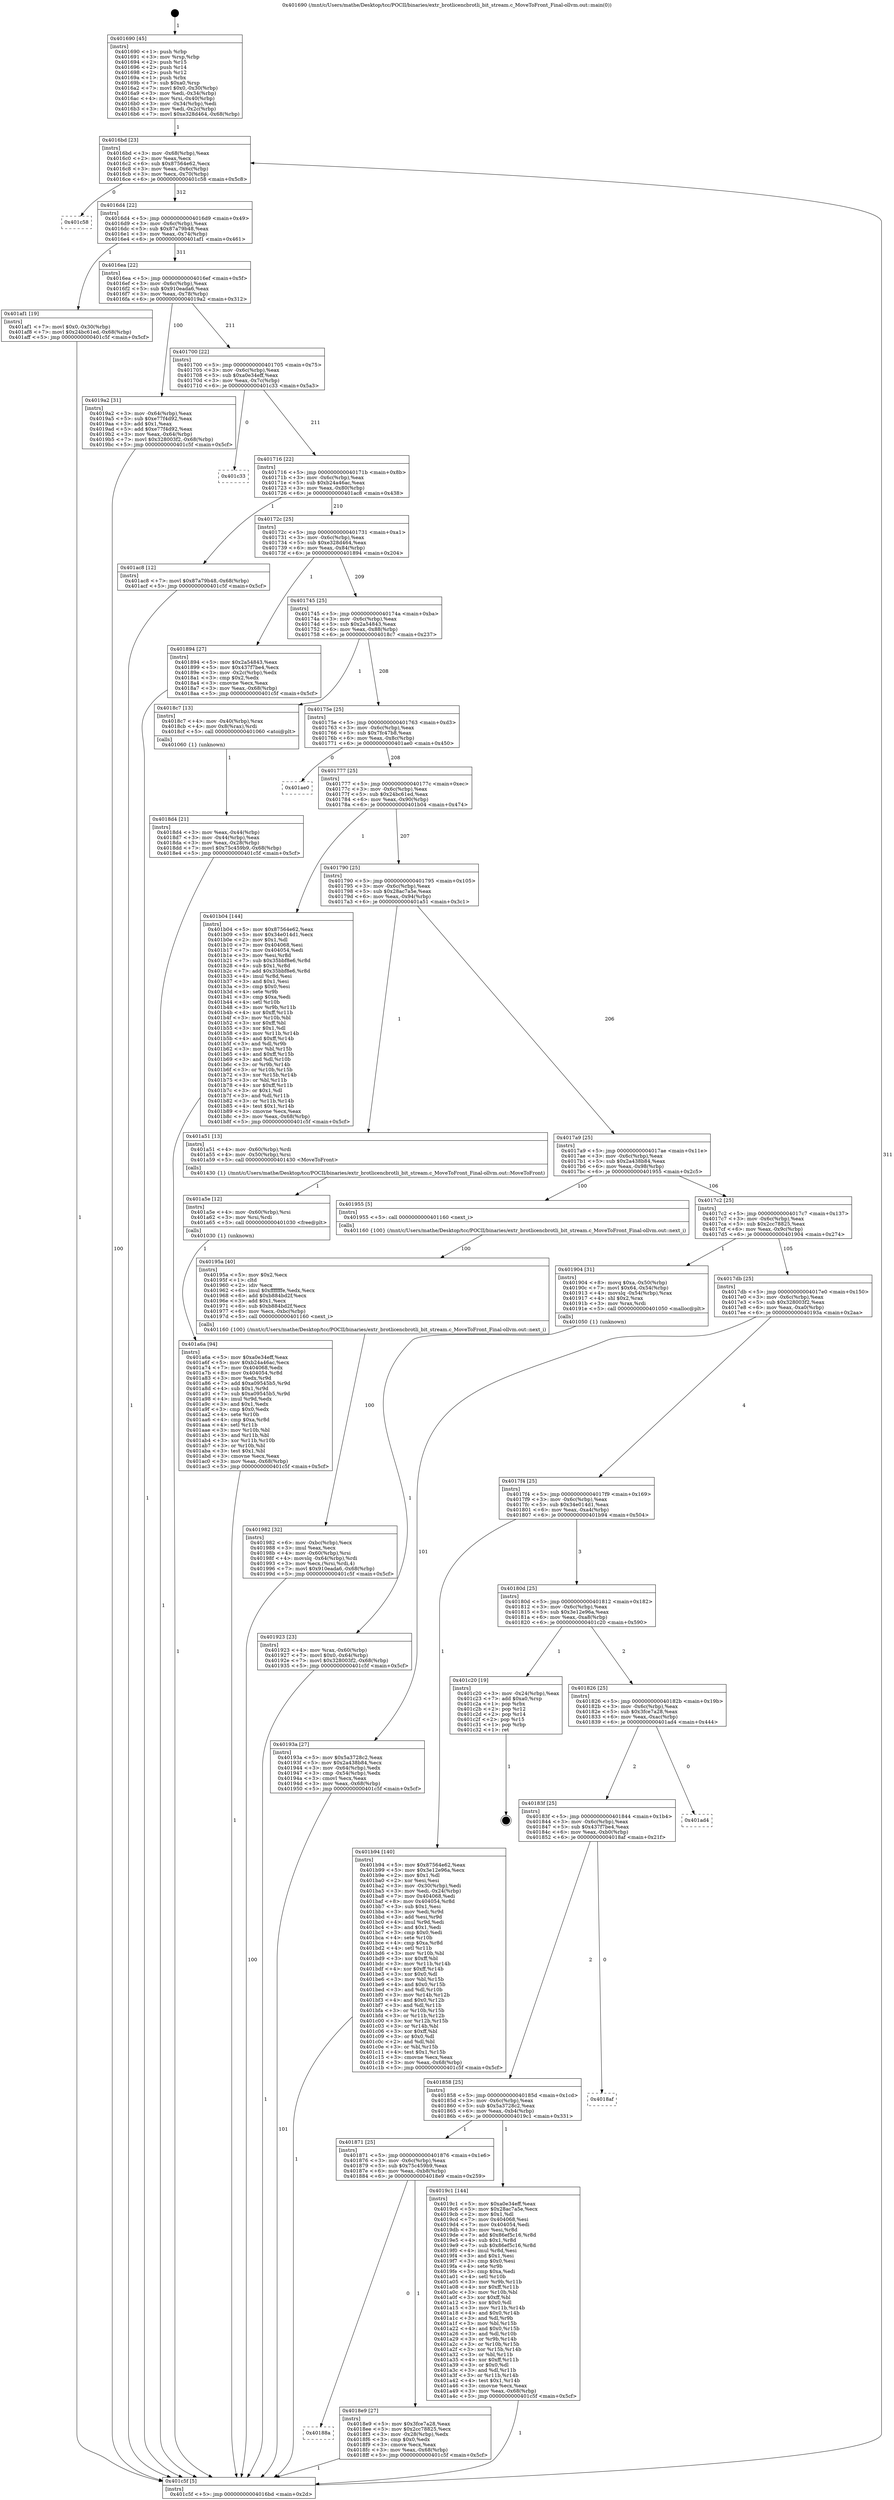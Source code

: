 digraph "0x401690" {
  label = "0x401690 (/mnt/c/Users/mathe/Desktop/tcc/POCII/binaries/extr_brotlicencbrotli_bit_stream.c_MoveToFront_Final-ollvm.out::main(0))"
  labelloc = "t"
  node[shape=record]

  Entry [label="",width=0.3,height=0.3,shape=circle,fillcolor=black,style=filled]
  "0x4016bd" [label="{
     0x4016bd [23]\l
     | [instrs]\l
     &nbsp;&nbsp;0x4016bd \<+3\>: mov -0x68(%rbp),%eax\l
     &nbsp;&nbsp;0x4016c0 \<+2\>: mov %eax,%ecx\l
     &nbsp;&nbsp;0x4016c2 \<+6\>: sub $0x87564e62,%ecx\l
     &nbsp;&nbsp;0x4016c8 \<+3\>: mov %eax,-0x6c(%rbp)\l
     &nbsp;&nbsp;0x4016cb \<+3\>: mov %ecx,-0x70(%rbp)\l
     &nbsp;&nbsp;0x4016ce \<+6\>: je 0000000000401c58 \<main+0x5c8\>\l
  }"]
  "0x401c58" [label="{
     0x401c58\l
  }", style=dashed]
  "0x4016d4" [label="{
     0x4016d4 [22]\l
     | [instrs]\l
     &nbsp;&nbsp;0x4016d4 \<+5\>: jmp 00000000004016d9 \<main+0x49\>\l
     &nbsp;&nbsp;0x4016d9 \<+3\>: mov -0x6c(%rbp),%eax\l
     &nbsp;&nbsp;0x4016dc \<+5\>: sub $0x87a79b48,%eax\l
     &nbsp;&nbsp;0x4016e1 \<+3\>: mov %eax,-0x74(%rbp)\l
     &nbsp;&nbsp;0x4016e4 \<+6\>: je 0000000000401af1 \<main+0x461\>\l
  }"]
  Exit [label="",width=0.3,height=0.3,shape=circle,fillcolor=black,style=filled,peripheries=2]
  "0x401af1" [label="{
     0x401af1 [19]\l
     | [instrs]\l
     &nbsp;&nbsp;0x401af1 \<+7\>: movl $0x0,-0x30(%rbp)\l
     &nbsp;&nbsp;0x401af8 \<+7\>: movl $0x24bc61ed,-0x68(%rbp)\l
     &nbsp;&nbsp;0x401aff \<+5\>: jmp 0000000000401c5f \<main+0x5cf\>\l
  }"]
  "0x4016ea" [label="{
     0x4016ea [22]\l
     | [instrs]\l
     &nbsp;&nbsp;0x4016ea \<+5\>: jmp 00000000004016ef \<main+0x5f\>\l
     &nbsp;&nbsp;0x4016ef \<+3\>: mov -0x6c(%rbp),%eax\l
     &nbsp;&nbsp;0x4016f2 \<+5\>: sub $0x910eada6,%eax\l
     &nbsp;&nbsp;0x4016f7 \<+3\>: mov %eax,-0x78(%rbp)\l
     &nbsp;&nbsp;0x4016fa \<+6\>: je 00000000004019a2 \<main+0x312\>\l
  }"]
  "0x401a6a" [label="{
     0x401a6a [94]\l
     | [instrs]\l
     &nbsp;&nbsp;0x401a6a \<+5\>: mov $0xa0e34eff,%eax\l
     &nbsp;&nbsp;0x401a6f \<+5\>: mov $0xb24a46ac,%ecx\l
     &nbsp;&nbsp;0x401a74 \<+7\>: mov 0x404068,%edx\l
     &nbsp;&nbsp;0x401a7b \<+8\>: mov 0x404054,%r8d\l
     &nbsp;&nbsp;0x401a83 \<+3\>: mov %edx,%r9d\l
     &nbsp;&nbsp;0x401a86 \<+7\>: add $0xa09545b5,%r9d\l
     &nbsp;&nbsp;0x401a8d \<+4\>: sub $0x1,%r9d\l
     &nbsp;&nbsp;0x401a91 \<+7\>: sub $0xa09545b5,%r9d\l
     &nbsp;&nbsp;0x401a98 \<+4\>: imul %r9d,%edx\l
     &nbsp;&nbsp;0x401a9c \<+3\>: and $0x1,%edx\l
     &nbsp;&nbsp;0x401a9f \<+3\>: cmp $0x0,%edx\l
     &nbsp;&nbsp;0x401aa2 \<+4\>: sete %r10b\l
     &nbsp;&nbsp;0x401aa6 \<+4\>: cmp $0xa,%r8d\l
     &nbsp;&nbsp;0x401aaa \<+4\>: setl %r11b\l
     &nbsp;&nbsp;0x401aae \<+3\>: mov %r10b,%bl\l
     &nbsp;&nbsp;0x401ab1 \<+3\>: and %r11b,%bl\l
     &nbsp;&nbsp;0x401ab4 \<+3\>: xor %r11b,%r10b\l
     &nbsp;&nbsp;0x401ab7 \<+3\>: or %r10b,%bl\l
     &nbsp;&nbsp;0x401aba \<+3\>: test $0x1,%bl\l
     &nbsp;&nbsp;0x401abd \<+3\>: cmovne %ecx,%eax\l
     &nbsp;&nbsp;0x401ac0 \<+3\>: mov %eax,-0x68(%rbp)\l
     &nbsp;&nbsp;0x401ac3 \<+5\>: jmp 0000000000401c5f \<main+0x5cf\>\l
  }"]
  "0x4019a2" [label="{
     0x4019a2 [31]\l
     | [instrs]\l
     &nbsp;&nbsp;0x4019a2 \<+3\>: mov -0x64(%rbp),%eax\l
     &nbsp;&nbsp;0x4019a5 \<+5\>: sub $0xe77f4d92,%eax\l
     &nbsp;&nbsp;0x4019aa \<+3\>: add $0x1,%eax\l
     &nbsp;&nbsp;0x4019ad \<+5\>: add $0xe77f4d92,%eax\l
     &nbsp;&nbsp;0x4019b2 \<+3\>: mov %eax,-0x64(%rbp)\l
     &nbsp;&nbsp;0x4019b5 \<+7\>: movl $0x328003f2,-0x68(%rbp)\l
     &nbsp;&nbsp;0x4019bc \<+5\>: jmp 0000000000401c5f \<main+0x5cf\>\l
  }"]
  "0x401700" [label="{
     0x401700 [22]\l
     | [instrs]\l
     &nbsp;&nbsp;0x401700 \<+5\>: jmp 0000000000401705 \<main+0x75\>\l
     &nbsp;&nbsp;0x401705 \<+3\>: mov -0x6c(%rbp),%eax\l
     &nbsp;&nbsp;0x401708 \<+5\>: sub $0xa0e34eff,%eax\l
     &nbsp;&nbsp;0x40170d \<+3\>: mov %eax,-0x7c(%rbp)\l
     &nbsp;&nbsp;0x401710 \<+6\>: je 0000000000401c33 \<main+0x5a3\>\l
  }"]
  "0x401a5e" [label="{
     0x401a5e [12]\l
     | [instrs]\l
     &nbsp;&nbsp;0x401a5e \<+4\>: mov -0x60(%rbp),%rsi\l
     &nbsp;&nbsp;0x401a62 \<+3\>: mov %rsi,%rdi\l
     &nbsp;&nbsp;0x401a65 \<+5\>: call 0000000000401030 \<free@plt\>\l
     | [calls]\l
     &nbsp;&nbsp;0x401030 \{1\} (unknown)\l
  }"]
  "0x401c33" [label="{
     0x401c33\l
  }", style=dashed]
  "0x401716" [label="{
     0x401716 [22]\l
     | [instrs]\l
     &nbsp;&nbsp;0x401716 \<+5\>: jmp 000000000040171b \<main+0x8b\>\l
     &nbsp;&nbsp;0x40171b \<+3\>: mov -0x6c(%rbp),%eax\l
     &nbsp;&nbsp;0x40171e \<+5\>: sub $0xb24a46ac,%eax\l
     &nbsp;&nbsp;0x401723 \<+3\>: mov %eax,-0x80(%rbp)\l
     &nbsp;&nbsp;0x401726 \<+6\>: je 0000000000401ac8 \<main+0x438\>\l
  }"]
  "0x401982" [label="{
     0x401982 [32]\l
     | [instrs]\l
     &nbsp;&nbsp;0x401982 \<+6\>: mov -0xbc(%rbp),%ecx\l
     &nbsp;&nbsp;0x401988 \<+3\>: imul %eax,%ecx\l
     &nbsp;&nbsp;0x40198b \<+4\>: mov -0x60(%rbp),%rsi\l
     &nbsp;&nbsp;0x40198f \<+4\>: movslq -0x64(%rbp),%rdi\l
     &nbsp;&nbsp;0x401993 \<+3\>: mov %ecx,(%rsi,%rdi,4)\l
     &nbsp;&nbsp;0x401996 \<+7\>: movl $0x910eada6,-0x68(%rbp)\l
     &nbsp;&nbsp;0x40199d \<+5\>: jmp 0000000000401c5f \<main+0x5cf\>\l
  }"]
  "0x401ac8" [label="{
     0x401ac8 [12]\l
     | [instrs]\l
     &nbsp;&nbsp;0x401ac8 \<+7\>: movl $0x87a79b48,-0x68(%rbp)\l
     &nbsp;&nbsp;0x401acf \<+5\>: jmp 0000000000401c5f \<main+0x5cf\>\l
  }"]
  "0x40172c" [label="{
     0x40172c [25]\l
     | [instrs]\l
     &nbsp;&nbsp;0x40172c \<+5\>: jmp 0000000000401731 \<main+0xa1\>\l
     &nbsp;&nbsp;0x401731 \<+3\>: mov -0x6c(%rbp),%eax\l
     &nbsp;&nbsp;0x401734 \<+5\>: sub $0xe328d464,%eax\l
     &nbsp;&nbsp;0x401739 \<+6\>: mov %eax,-0x84(%rbp)\l
     &nbsp;&nbsp;0x40173f \<+6\>: je 0000000000401894 \<main+0x204\>\l
  }"]
  "0x40195a" [label="{
     0x40195a [40]\l
     | [instrs]\l
     &nbsp;&nbsp;0x40195a \<+5\>: mov $0x2,%ecx\l
     &nbsp;&nbsp;0x40195f \<+1\>: cltd\l
     &nbsp;&nbsp;0x401960 \<+2\>: idiv %ecx\l
     &nbsp;&nbsp;0x401962 \<+6\>: imul $0xfffffffe,%edx,%ecx\l
     &nbsp;&nbsp;0x401968 \<+6\>: add $0xb884bd2f,%ecx\l
     &nbsp;&nbsp;0x40196e \<+3\>: add $0x1,%ecx\l
     &nbsp;&nbsp;0x401971 \<+6\>: sub $0xb884bd2f,%ecx\l
     &nbsp;&nbsp;0x401977 \<+6\>: mov %ecx,-0xbc(%rbp)\l
     &nbsp;&nbsp;0x40197d \<+5\>: call 0000000000401160 \<next_i\>\l
     | [calls]\l
     &nbsp;&nbsp;0x401160 \{100\} (/mnt/c/Users/mathe/Desktop/tcc/POCII/binaries/extr_brotlicencbrotli_bit_stream.c_MoveToFront_Final-ollvm.out::next_i)\l
  }"]
  "0x401894" [label="{
     0x401894 [27]\l
     | [instrs]\l
     &nbsp;&nbsp;0x401894 \<+5\>: mov $0x2a54843,%eax\l
     &nbsp;&nbsp;0x401899 \<+5\>: mov $0x437f7be4,%ecx\l
     &nbsp;&nbsp;0x40189e \<+3\>: mov -0x2c(%rbp),%edx\l
     &nbsp;&nbsp;0x4018a1 \<+3\>: cmp $0x2,%edx\l
     &nbsp;&nbsp;0x4018a4 \<+3\>: cmovne %ecx,%eax\l
     &nbsp;&nbsp;0x4018a7 \<+3\>: mov %eax,-0x68(%rbp)\l
     &nbsp;&nbsp;0x4018aa \<+5\>: jmp 0000000000401c5f \<main+0x5cf\>\l
  }"]
  "0x401745" [label="{
     0x401745 [25]\l
     | [instrs]\l
     &nbsp;&nbsp;0x401745 \<+5\>: jmp 000000000040174a \<main+0xba\>\l
     &nbsp;&nbsp;0x40174a \<+3\>: mov -0x6c(%rbp),%eax\l
     &nbsp;&nbsp;0x40174d \<+5\>: sub $0x2a54843,%eax\l
     &nbsp;&nbsp;0x401752 \<+6\>: mov %eax,-0x88(%rbp)\l
     &nbsp;&nbsp;0x401758 \<+6\>: je 00000000004018c7 \<main+0x237\>\l
  }"]
  "0x401c5f" [label="{
     0x401c5f [5]\l
     | [instrs]\l
     &nbsp;&nbsp;0x401c5f \<+5\>: jmp 00000000004016bd \<main+0x2d\>\l
  }"]
  "0x401690" [label="{
     0x401690 [45]\l
     | [instrs]\l
     &nbsp;&nbsp;0x401690 \<+1\>: push %rbp\l
     &nbsp;&nbsp;0x401691 \<+3\>: mov %rsp,%rbp\l
     &nbsp;&nbsp;0x401694 \<+2\>: push %r15\l
     &nbsp;&nbsp;0x401696 \<+2\>: push %r14\l
     &nbsp;&nbsp;0x401698 \<+2\>: push %r12\l
     &nbsp;&nbsp;0x40169a \<+1\>: push %rbx\l
     &nbsp;&nbsp;0x40169b \<+7\>: sub $0xa0,%rsp\l
     &nbsp;&nbsp;0x4016a2 \<+7\>: movl $0x0,-0x30(%rbp)\l
     &nbsp;&nbsp;0x4016a9 \<+3\>: mov %edi,-0x34(%rbp)\l
     &nbsp;&nbsp;0x4016ac \<+4\>: mov %rsi,-0x40(%rbp)\l
     &nbsp;&nbsp;0x4016b0 \<+3\>: mov -0x34(%rbp),%edi\l
     &nbsp;&nbsp;0x4016b3 \<+3\>: mov %edi,-0x2c(%rbp)\l
     &nbsp;&nbsp;0x4016b6 \<+7\>: movl $0xe328d464,-0x68(%rbp)\l
  }"]
  "0x401923" [label="{
     0x401923 [23]\l
     | [instrs]\l
     &nbsp;&nbsp;0x401923 \<+4\>: mov %rax,-0x60(%rbp)\l
     &nbsp;&nbsp;0x401927 \<+7\>: movl $0x0,-0x64(%rbp)\l
     &nbsp;&nbsp;0x40192e \<+7\>: movl $0x328003f2,-0x68(%rbp)\l
     &nbsp;&nbsp;0x401935 \<+5\>: jmp 0000000000401c5f \<main+0x5cf\>\l
  }"]
  "0x4018c7" [label="{
     0x4018c7 [13]\l
     | [instrs]\l
     &nbsp;&nbsp;0x4018c7 \<+4\>: mov -0x40(%rbp),%rax\l
     &nbsp;&nbsp;0x4018cb \<+4\>: mov 0x8(%rax),%rdi\l
     &nbsp;&nbsp;0x4018cf \<+5\>: call 0000000000401060 \<atoi@plt\>\l
     | [calls]\l
     &nbsp;&nbsp;0x401060 \{1\} (unknown)\l
  }"]
  "0x40175e" [label="{
     0x40175e [25]\l
     | [instrs]\l
     &nbsp;&nbsp;0x40175e \<+5\>: jmp 0000000000401763 \<main+0xd3\>\l
     &nbsp;&nbsp;0x401763 \<+3\>: mov -0x6c(%rbp),%eax\l
     &nbsp;&nbsp;0x401766 \<+5\>: sub $0x7fc47b8,%eax\l
     &nbsp;&nbsp;0x40176b \<+6\>: mov %eax,-0x8c(%rbp)\l
     &nbsp;&nbsp;0x401771 \<+6\>: je 0000000000401ae0 \<main+0x450\>\l
  }"]
  "0x4018d4" [label="{
     0x4018d4 [21]\l
     | [instrs]\l
     &nbsp;&nbsp;0x4018d4 \<+3\>: mov %eax,-0x44(%rbp)\l
     &nbsp;&nbsp;0x4018d7 \<+3\>: mov -0x44(%rbp),%eax\l
     &nbsp;&nbsp;0x4018da \<+3\>: mov %eax,-0x28(%rbp)\l
     &nbsp;&nbsp;0x4018dd \<+7\>: movl $0x75c459b9,-0x68(%rbp)\l
     &nbsp;&nbsp;0x4018e4 \<+5\>: jmp 0000000000401c5f \<main+0x5cf\>\l
  }"]
  "0x40188a" [label="{
     0x40188a\l
  }", style=dashed]
  "0x401ae0" [label="{
     0x401ae0\l
  }", style=dashed]
  "0x401777" [label="{
     0x401777 [25]\l
     | [instrs]\l
     &nbsp;&nbsp;0x401777 \<+5\>: jmp 000000000040177c \<main+0xec\>\l
     &nbsp;&nbsp;0x40177c \<+3\>: mov -0x6c(%rbp),%eax\l
     &nbsp;&nbsp;0x40177f \<+5\>: sub $0x24bc61ed,%eax\l
     &nbsp;&nbsp;0x401784 \<+6\>: mov %eax,-0x90(%rbp)\l
     &nbsp;&nbsp;0x40178a \<+6\>: je 0000000000401b04 \<main+0x474\>\l
  }"]
  "0x4018e9" [label="{
     0x4018e9 [27]\l
     | [instrs]\l
     &nbsp;&nbsp;0x4018e9 \<+5\>: mov $0x3fce7a28,%eax\l
     &nbsp;&nbsp;0x4018ee \<+5\>: mov $0x2cc78825,%ecx\l
     &nbsp;&nbsp;0x4018f3 \<+3\>: mov -0x28(%rbp),%edx\l
     &nbsp;&nbsp;0x4018f6 \<+3\>: cmp $0x0,%edx\l
     &nbsp;&nbsp;0x4018f9 \<+3\>: cmove %ecx,%eax\l
     &nbsp;&nbsp;0x4018fc \<+3\>: mov %eax,-0x68(%rbp)\l
     &nbsp;&nbsp;0x4018ff \<+5\>: jmp 0000000000401c5f \<main+0x5cf\>\l
  }"]
  "0x401b04" [label="{
     0x401b04 [144]\l
     | [instrs]\l
     &nbsp;&nbsp;0x401b04 \<+5\>: mov $0x87564e62,%eax\l
     &nbsp;&nbsp;0x401b09 \<+5\>: mov $0x34e014d1,%ecx\l
     &nbsp;&nbsp;0x401b0e \<+2\>: mov $0x1,%dl\l
     &nbsp;&nbsp;0x401b10 \<+7\>: mov 0x404068,%esi\l
     &nbsp;&nbsp;0x401b17 \<+7\>: mov 0x404054,%edi\l
     &nbsp;&nbsp;0x401b1e \<+3\>: mov %esi,%r8d\l
     &nbsp;&nbsp;0x401b21 \<+7\>: sub $0x35bbf8e6,%r8d\l
     &nbsp;&nbsp;0x401b28 \<+4\>: sub $0x1,%r8d\l
     &nbsp;&nbsp;0x401b2c \<+7\>: add $0x35bbf8e6,%r8d\l
     &nbsp;&nbsp;0x401b33 \<+4\>: imul %r8d,%esi\l
     &nbsp;&nbsp;0x401b37 \<+3\>: and $0x1,%esi\l
     &nbsp;&nbsp;0x401b3a \<+3\>: cmp $0x0,%esi\l
     &nbsp;&nbsp;0x401b3d \<+4\>: sete %r9b\l
     &nbsp;&nbsp;0x401b41 \<+3\>: cmp $0xa,%edi\l
     &nbsp;&nbsp;0x401b44 \<+4\>: setl %r10b\l
     &nbsp;&nbsp;0x401b48 \<+3\>: mov %r9b,%r11b\l
     &nbsp;&nbsp;0x401b4b \<+4\>: xor $0xff,%r11b\l
     &nbsp;&nbsp;0x401b4f \<+3\>: mov %r10b,%bl\l
     &nbsp;&nbsp;0x401b52 \<+3\>: xor $0xff,%bl\l
     &nbsp;&nbsp;0x401b55 \<+3\>: xor $0x1,%dl\l
     &nbsp;&nbsp;0x401b58 \<+3\>: mov %r11b,%r14b\l
     &nbsp;&nbsp;0x401b5b \<+4\>: and $0xff,%r14b\l
     &nbsp;&nbsp;0x401b5f \<+3\>: and %dl,%r9b\l
     &nbsp;&nbsp;0x401b62 \<+3\>: mov %bl,%r15b\l
     &nbsp;&nbsp;0x401b65 \<+4\>: and $0xff,%r15b\l
     &nbsp;&nbsp;0x401b69 \<+3\>: and %dl,%r10b\l
     &nbsp;&nbsp;0x401b6c \<+3\>: or %r9b,%r14b\l
     &nbsp;&nbsp;0x401b6f \<+3\>: or %r10b,%r15b\l
     &nbsp;&nbsp;0x401b72 \<+3\>: xor %r15b,%r14b\l
     &nbsp;&nbsp;0x401b75 \<+3\>: or %bl,%r11b\l
     &nbsp;&nbsp;0x401b78 \<+4\>: xor $0xff,%r11b\l
     &nbsp;&nbsp;0x401b7c \<+3\>: or $0x1,%dl\l
     &nbsp;&nbsp;0x401b7f \<+3\>: and %dl,%r11b\l
     &nbsp;&nbsp;0x401b82 \<+3\>: or %r11b,%r14b\l
     &nbsp;&nbsp;0x401b85 \<+4\>: test $0x1,%r14b\l
     &nbsp;&nbsp;0x401b89 \<+3\>: cmovne %ecx,%eax\l
     &nbsp;&nbsp;0x401b8c \<+3\>: mov %eax,-0x68(%rbp)\l
     &nbsp;&nbsp;0x401b8f \<+5\>: jmp 0000000000401c5f \<main+0x5cf\>\l
  }"]
  "0x401790" [label="{
     0x401790 [25]\l
     | [instrs]\l
     &nbsp;&nbsp;0x401790 \<+5\>: jmp 0000000000401795 \<main+0x105\>\l
     &nbsp;&nbsp;0x401795 \<+3\>: mov -0x6c(%rbp),%eax\l
     &nbsp;&nbsp;0x401798 \<+5\>: sub $0x28ac7a5e,%eax\l
     &nbsp;&nbsp;0x40179d \<+6\>: mov %eax,-0x94(%rbp)\l
     &nbsp;&nbsp;0x4017a3 \<+6\>: je 0000000000401a51 \<main+0x3c1\>\l
  }"]
  "0x401871" [label="{
     0x401871 [25]\l
     | [instrs]\l
     &nbsp;&nbsp;0x401871 \<+5\>: jmp 0000000000401876 \<main+0x1e6\>\l
     &nbsp;&nbsp;0x401876 \<+3\>: mov -0x6c(%rbp),%eax\l
     &nbsp;&nbsp;0x401879 \<+5\>: sub $0x75c459b9,%eax\l
     &nbsp;&nbsp;0x40187e \<+6\>: mov %eax,-0xb8(%rbp)\l
     &nbsp;&nbsp;0x401884 \<+6\>: je 00000000004018e9 \<main+0x259\>\l
  }"]
  "0x401a51" [label="{
     0x401a51 [13]\l
     | [instrs]\l
     &nbsp;&nbsp;0x401a51 \<+4\>: mov -0x60(%rbp),%rdi\l
     &nbsp;&nbsp;0x401a55 \<+4\>: mov -0x50(%rbp),%rsi\l
     &nbsp;&nbsp;0x401a59 \<+5\>: call 0000000000401430 \<MoveToFront\>\l
     | [calls]\l
     &nbsp;&nbsp;0x401430 \{1\} (/mnt/c/Users/mathe/Desktop/tcc/POCII/binaries/extr_brotlicencbrotli_bit_stream.c_MoveToFront_Final-ollvm.out::MoveToFront)\l
  }"]
  "0x4017a9" [label="{
     0x4017a9 [25]\l
     | [instrs]\l
     &nbsp;&nbsp;0x4017a9 \<+5\>: jmp 00000000004017ae \<main+0x11e\>\l
     &nbsp;&nbsp;0x4017ae \<+3\>: mov -0x6c(%rbp),%eax\l
     &nbsp;&nbsp;0x4017b1 \<+5\>: sub $0x2a438b84,%eax\l
     &nbsp;&nbsp;0x4017b6 \<+6\>: mov %eax,-0x98(%rbp)\l
     &nbsp;&nbsp;0x4017bc \<+6\>: je 0000000000401955 \<main+0x2c5\>\l
  }"]
  "0x4019c1" [label="{
     0x4019c1 [144]\l
     | [instrs]\l
     &nbsp;&nbsp;0x4019c1 \<+5\>: mov $0xa0e34eff,%eax\l
     &nbsp;&nbsp;0x4019c6 \<+5\>: mov $0x28ac7a5e,%ecx\l
     &nbsp;&nbsp;0x4019cb \<+2\>: mov $0x1,%dl\l
     &nbsp;&nbsp;0x4019cd \<+7\>: mov 0x404068,%esi\l
     &nbsp;&nbsp;0x4019d4 \<+7\>: mov 0x404054,%edi\l
     &nbsp;&nbsp;0x4019db \<+3\>: mov %esi,%r8d\l
     &nbsp;&nbsp;0x4019de \<+7\>: add $0x86ef5c16,%r8d\l
     &nbsp;&nbsp;0x4019e5 \<+4\>: sub $0x1,%r8d\l
     &nbsp;&nbsp;0x4019e9 \<+7\>: sub $0x86ef5c16,%r8d\l
     &nbsp;&nbsp;0x4019f0 \<+4\>: imul %r8d,%esi\l
     &nbsp;&nbsp;0x4019f4 \<+3\>: and $0x1,%esi\l
     &nbsp;&nbsp;0x4019f7 \<+3\>: cmp $0x0,%esi\l
     &nbsp;&nbsp;0x4019fa \<+4\>: sete %r9b\l
     &nbsp;&nbsp;0x4019fe \<+3\>: cmp $0xa,%edi\l
     &nbsp;&nbsp;0x401a01 \<+4\>: setl %r10b\l
     &nbsp;&nbsp;0x401a05 \<+3\>: mov %r9b,%r11b\l
     &nbsp;&nbsp;0x401a08 \<+4\>: xor $0xff,%r11b\l
     &nbsp;&nbsp;0x401a0c \<+3\>: mov %r10b,%bl\l
     &nbsp;&nbsp;0x401a0f \<+3\>: xor $0xff,%bl\l
     &nbsp;&nbsp;0x401a12 \<+3\>: xor $0x0,%dl\l
     &nbsp;&nbsp;0x401a15 \<+3\>: mov %r11b,%r14b\l
     &nbsp;&nbsp;0x401a18 \<+4\>: and $0x0,%r14b\l
     &nbsp;&nbsp;0x401a1c \<+3\>: and %dl,%r9b\l
     &nbsp;&nbsp;0x401a1f \<+3\>: mov %bl,%r15b\l
     &nbsp;&nbsp;0x401a22 \<+4\>: and $0x0,%r15b\l
     &nbsp;&nbsp;0x401a26 \<+3\>: and %dl,%r10b\l
     &nbsp;&nbsp;0x401a29 \<+3\>: or %r9b,%r14b\l
     &nbsp;&nbsp;0x401a2c \<+3\>: or %r10b,%r15b\l
     &nbsp;&nbsp;0x401a2f \<+3\>: xor %r15b,%r14b\l
     &nbsp;&nbsp;0x401a32 \<+3\>: or %bl,%r11b\l
     &nbsp;&nbsp;0x401a35 \<+4\>: xor $0xff,%r11b\l
     &nbsp;&nbsp;0x401a39 \<+3\>: or $0x0,%dl\l
     &nbsp;&nbsp;0x401a3c \<+3\>: and %dl,%r11b\l
     &nbsp;&nbsp;0x401a3f \<+3\>: or %r11b,%r14b\l
     &nbsp;&nbsp;0x401a42 \<+4\>: test $0x1,%r14b\l
     &nbsp;&nbsp;0x401a46 \<+3\>: cmovne %ecx,%eax\l
     &nbsp;&nbsp;0x401a49 \<+3\>: mov %eax,-0x68(%rbp)\l
     &nbsp;&nbsp;0x401a4c \<+5\>: jmp 0000000000401c5f \<main+0x5cf\>\l
  }"]
  "0x401955" [label="{
     0x401955 [5]\l
     | [instrs]\l
     &nbsp;&nbsp;0x401955 \<+5\>: call 0000000000401160 \<next_i\>\l
     | [calls]\l
     &nbsp;&nbsp;0x401160 \{100\} (/mnt/c/Users/mathe/Desktop/tcc/POCII/binaries/extr_brotlicencbrotli_bit_stream.c_MoveToFront_Final-ollvm.out::next_i)\l
  }"]
  "0x4017c2" [label="{
     0x4017c2 [25]\l
     | [instrs]\l
     &nbsp;&nbsp;0x4017c2 \<+5\>: jmp 00000000004017c7 \<main+0x137\>\l
     &nbsp;&nbsp;0x4017c7 \<+3\>: mov -0x6c(%rbp),%eax\l
     &nbsp;&nbsp;0x4017ca \<+5\>: sub $0x2cc78825,%eax\l
     &nbsp;&nbsp;0x4017cf \<+6\>: mov %eax,-0x9c(%rbp)\l
     &nbsp;&nbsp;0x4017d5 \<+6\>: je 0000000000401904 \<main+0x274\>\l
  }"]
  "0x401858" [label="{
     0x401858 [25]\l
     | [instrs]\l
     &nbsp;&nbsp;0x401858 \<+5\>: jmp 000000000040185d \<main+0x1cd\>\l
     &nbsp;&nbsp;0x40185d \<+3\>: mov -0x6c(%rbp),%eax\l
     &nbsp;&nbsp;0x401860 \<+5\>: sub $0x5a3728c2,%eax\l
     &nbsp;&nbsp;0x401865 \<+6\>: mov %eax,-0xb4(%rbp)\l
     &nbsp;&nbsp;0x40186b \<+6\>: je 00000000004019c1 \<main+0x331\>\l
  }"]
  "0x401904" [label="{
     0x401904 [31]\l
     | [instrs]\l
     &nbsp;&nbsp;0x401904 \<+8\>: movq $0xa,-0x50(%rbp)\l
     &nbsp;&nbsp;0x40190c \<+7\>: movl $0x64,-0x54(%rbp)\l
     &nbsp;&nbsp;0x401913 \<+4\>: movslq -0x54(%rbp),%rax\l
     &nbsp;&nbsp;0x401917 \<+4\>: shl $0x2,%rax\l
     &nbsp;&nbsp;0x40191b \<+3\>: mov %rax,%rdi\l
     &nbsp;&nbsp;0x40191e \<+5\>: call 0000000000401050 \<malloc@plt\>\l
     | [calls]\l
     &nbsp;&nbsp;0x401050 \{1\} (unknown)\l
  }"]
  "0x4017db" [label="{
     0x4017db [25]\l
     | [instrs]\l
     &nbsp;&nbsp;0x4017db \<+5\>: jmp 00000000004017e0 \<main+0x150\>\l
     &nbsp;&nbsp;0x4017e0 \<+3\>: mov -0x6c(%rbp),%eax\l
     &nbsp;&nbsp;0x4017e3 \<+5\>: sub $0x328003f2,%eax\l
     &nbsp;&nbsp;0x4017e8 \<+6\>: mov %eax,-0xa0(%rbp)\l
     &nbsp;&nbsp;0x4017ee \<+6\>: je 000000000040193a \<main+0x2aa\>\l
  }"]
  "0x4018af" [label="{
     0x4018af\l
  }", style=dashed]
  "0x40193a" [label="{
     0x40193a [27]\l
     | [instrs]\l
     &nbsp;&nbsp;0x40193a \<+5\>: mov $0x5a3728c2,%eax\l
     &nbsp;&nbsp;0x40193f \<+5\>: mov $0x2a438b84,%ecx\l
     &nbsp;&nbsp;0x401944 \<+3\>: mov -0x64(%rbp),%edx\l
     &nbsp;&nbsp;0x401947 \<+3\>: cmp -0x54(%rbp),%edx\l
     &nbsp;&nbsp;0x40194a \<+3\>: cmovl %ecx,%eax\l
     &nbsp;&nbsp;0x40194d \<+3\>: mov %eax,-0x68(%rbp)\l
     &nbsp;&nbsp;0x401950 \<+5\>: jmp 0000000000401c5f \<main+0x5cf\>\l
  }"]
  "0x4017f4" [label="{
     0x4017f4 [25]\l
     | [instrs]\l
     &nbsp;&nbsp;0x4017f4 \<+5\>: jmp 00000000004017f9 \<main+0x169\>\l
     &nbsp;&nbsp;0x4017f9 \<+3\>: mov -0x6c(%rbp),%eax\l
     &nbsp;&nbsp;0x4017fc \<+5\>: sub $0x34e014d1,%eax\l
     &nbsp;&nbsp;0x401801 \<+6\>: mov %eax,-0xa4(%rbp)\l
     &nbsp;&nbsp;0x401807 \<+6\>: je 0000000000401b94 \<main+0x504\>\l
  }"]
  "0x40183f" [label="{
     0x40183f [25]\l
     | [instrs]\l
     &nbsp;&nbsp;0x40183f \<+5\>: jmp 0000000000401844 \<main+0x1b4\>\l
     &nbsp;&nbsp;0x401844 \<+3\>: mov -0x6c(%rbp),%eax\l
     &nbsp;&nbsp;0x401847 \<+5\>: sub $0x437f7be4,%eax\l
     &nbsp;&nbsp;0x40184c \<+6\>: mov %eax,-0xb0(%rbp)\l
     &nbsp;&nbsp;0x401852 \<+6\>: je 00000000004018af \<main+0x21f\>\l
  }"]
  "0x401b94" [label="{
     0x401b94 [140]\l
     | [instrs]\l
     &nbsp;&nbsp;0x401b94 \<+5\>: mov $0x87564e62,%eax\l
     &nbsp;&nbsp;0x401b99 \<+5\>: mov $0x3e12e96a,%ecx\l
     &nbsp;&nbsp;0x401b9e \<+2\>: mov $0x1,%dl\l
     &nbsp;&nbsp;0x401ba0 \<+2\>: xor %esi,%esi\l
     &nbsp;&nbsp;0x401ba2 \<+3\>: mov -0x30(%rbp),%edi\l
     &nbsp;&nbsp;0x401ba5 \<+3\>: mov %edi,-0x24(%rbp)\l
     &nbsp;&nbsp;0x401ba8 \<+7\>: mov 0x404068,%edi\l
     &nbsp;&nbsp;0x401baf \<+8\>: mov 0x404054,%r8d\l
     &nbsp;&nbsp;0x401bb7 \<+3\>: sub $0x1,%esi\l
     &nbsp;&nbsp;0x401bba \<+3\>: mov %edi,%r9d\l
     &nbsp;&nbsp;0x401bbd \<+3\>: add %esi,%r9d\l
     &nbsp;&nbsp;0x401bc0 \<+4\>: imul %r9d,%edi\l
     &nbsp;&nbsp;0x401bc4 \<+3\>: and $0x1,%edi\l
     &nbsp;&nbsp;0x401bc7 \<+3\>: cmp $0x0,%edi\l
     &nbsp;&nbsp;0x401bca \<+4\>: sete %r10b\l
     &nbsp;&nbsp;0x401bce \<+4\>: cmp $0xa,%r8d\l
     &nbsp;&nbsp;0x401bd2 \<+4\>: setl %r11b\l
     &nbsp;&nbsp;0x401bd6 \<+3\>: mov %r10b,%bl\l
     &nbsp;&nbsp;0x401bd9 \<+3\>: xor $0xff,%bl\l
     &nbsp;&nbsp;0x401bdc \<+3\>: mov %r11b,%r14b\l
     &nbsp;&nbsp;0x401bdf \<+4\>: xor $0xff,%r14b\l
     &nbsp;&nbsp;0x401be3 \<+3\>: xor $0x0,%dl\l
     &nbsp;&nbsp;0x401be6 \<+3\>: mov %bl,%r15b\l
     &nbsp;&nbsp;0x401be9 \<+4\>: and $0x0,%r15b\l
     &nbsp;&nbsp;0x401bed \<+3\>: and %dl,%r10b\l
     &nbsp;&nbsp;0x401bf0 \<+3\>: mov %r14b,%r12b\l
     &nbsp;&nbsp;0x401bf3 \<+4\>: and $0x0,%r12b\l
     &nbsp;&nbsp;0x401bf7 \<+3\>: and %dl,%r11b\l
     &nbsp;&nbsp;0x401bfa \<+3\>: or %r10b,%r15b\l
     &nbsp;&nbsp;0x401bfd \<+3\>: or %r11b,%r12b\l
     &nbsp;&nbsp;0x401c00 \<+3\>: xor %r12b,%r15b\l
     &nbsp;&nbsp;0x401c03 \<+3\>: or %r14b,%bl\l
     &nbsp;&nbsp;0x401c06 \<+3\>: xor $0xff,%bl\l
     &nbsp;&nbsp;0x401c09 \<+3\>: or $0x0,%dl\l
     &nbsp;&nbsp;0x401c0c \<+2\>: and %dl,%bl\l
     &nbsp;&nbsp;0x401c0e \<+3\>: or %bl,%r15b\l
     &nbsp;&nbsp;0x401c11 \<+4\>: test $0x1,%r15b\l
     &nbsp;&nbsp;0x401c15 \<+3\>: cmovne %ecx,%eax\l
     &nbsp;&nbsp;0x401c18 \<+3\>: mov %eax,-0x68(%rbp)\l
     &nbsp;&nbsp;0x401c1b \<+5\>: jmp 0000000000401c5f \<main+0x5cf\>\l
  }"]
  "0x40180d" [label="{
     0x40180d [25]\l
     | [instrs]\l
     &nbsp;&nbsp;0x40180d \<+5\>: jmp 0000000000401812 \<main+0x182\>\l
     &nbsp;&nbsp;0x401812 \<+3\>: mov -0x6c(%rbp),%eax\l
     &nbsp;&nbsp;0x401815 \<+5\>: sub $0x3e12e96a,%eax\l
     &nbsp;&nbsp;0x40181a \<+6\>: mov %eax,-0xa8(%rbp)\l
     &nbsp;&nbsp;0x401820 \<+6\>: je 0000000000401c20 \<main+0x590\>\l
  }"]
  "0x401ad4" [label="{
     0x401ad4\l
  }", style=dashed]
  "0x401c20" [label="{
     0x401c20 [19]\l
     | [instrs]\l
     &nbsp;&nbsp;0x401c20 \<+3\>: mov -0x24(%rbp),%eax\l
     &nbsp;&nbsp;0x401c23 \<+7\>: add $0xa0,%rsp\l
     &nbsp;&nbsp;0x401c2a \<+1\>: pop %rbx\l
     &nbsp;&nbsp;0x401c2b \<+2\>: pop %r12\l
     &nbsp;&nbsp;0x401c2d \<+2\>: pop %r14\l
     &nbsp;&nbsp;0x401c2f \<+2\>: pop %r15\l
     &nbsp;&nbsp;0x401c31 \<+1\>: pop %rbp\l
     &nbsp;&nbsp;0x401c32 \<+1\>: ret\l
  }"]
  "0x401826" [label="{
     0x401826 [25]\l
     | [instrs]\l
     &nbsp;&nbsp;0x401826 \<+5\>: jmp 000000000040182b \<main+0x19b\>\l
     &nbsp;&nbsp;0x40182b \<+3\>: mov -0x6c(%rbp),%eax\l
     &nbsp;&nbsp;0x40182e \<+5\>: sub $0x3fce7a28,%eax\l
     &nbsp;&nbsp;0x401833 \<+6\>: mov %eax,-0xac(%rbp)\l
     &nbsp;&nbsp;0x401839 \<+6\>: je 0000000000401ad4 \<main+0x444\>\l
  }"]
  Entry -> "0x401690" [label=" 1"]
  "0x4016bd" -> "0x401c58" [label=" 0"]
  "0x4016bd" -> "0x4016d4" [label=" 312"]
  "0x401c20" -> Exit [label=" 1"]
  "0x4016d4" -> "0x401af1" [label=" 1"]
  "0x4016d4" -> "0x4016ea" [label=" 311"]
  "0x401b94" -> "0x401c5f" [label=" 1"]
  "0x4016ea" -> "0x4019a2" [label=" 100"]
  "0x4016ea" -> "0x401700" [label=" 211"]
  "0x401b04" -> "0x401c5f" [label=" 1"]
  "0x401700" -> "0x401c33" [label=" 0"]
  "0x401700" -> "0x401716" [label=" 211"]
  "0x401af1" -> "0x401c5f" [label=" 1"]
  "0x401716" -> "0x401ac8" [label=" 1"]
  "0x401716" -> "0x40172c" [label=" 210"]
  "0x401ac8" -> "0x401c5f" [label=" 1"]
  "0x40172c" -> "0x401894" [label=" 1"]
  "0x40172c" -> "0x401745" [label=" 209"]
  "0x401894" -> "0x401c5f" [label=" 1"]
  "0x401690" -> "0x4016bd" [label=" 1"]
  "0x401c5f" -> "0x4016bd" [label=" 311"]
  "0x401a6a" -> "0x401c5f" [label=" 1"]
  "0x401745" -> "0x4018c7" [label=" 1"]
  "0x401745" -> "0x40175e" [label=" 208"]
  "0x4018c7" -> "0x4018d4" [label=" 1"]
  "0x4018d4" -> "0x401c5f" [label=" 1"]
  "0x401a5e" -> "0x401a6a" [label=" 1"]
  "0x40175e" -> "0x401ae0" [label=" 0"]
  "0x40175e" -> "0x401777" [label=" 208"]
  "0x401a51" -> "0x401a5e" [label=" 1"]
  "0x401777" -> "0x401b04" [label=" 1"]
  "0x401777" -> "0x401790" [label=" 207"]
  "0x4019c1" -> "0x401c5f" [label=" 1"]
  "0x401790" -> "0x401a51" [label=" 1"]
  "0x401790" -> "0x4017a9" [label=" 206"]
  "0x401982" -> "0x401c5f" [label=" 100"]
  "0x4017a9" -> "0x401955" [label=" 100"]
  "0x4017a9" -> "0x4017c2" [label=" 106"]
  "0x40195a" -> "0x401982" [label=" 100"]
  "0x4017c2" -> "0x401904" [label=" 1"]
  "0x4017c2" -> "0x4017db" [label=" 105"]
  "0x40193a" -> "0x401c5f" [label=" 101"]
  "0x4017db" -> "0x40193a" [label=" 101"]
  "0x4017db" -> "0x4017f4" [label=" 4"]
  "0x401923" -> "0x401c5f" [label=" 1"]
  "0x4017f4" -> "0x401b94" [label=" 1"]
  "0x4017f4" -> "0x40180d" [label=" 3"]
  "0x4018e9" -> "0x401c5f" [label=" 1"]
  "0x40180d" -> "0x401c20" [label=" 1"]
  "0x40180d" -> "0x401826" [label=" 2"]
  "0x401871" -> "0x40188a" [label=" 0"]
  "0x401826" -> "0x401ad4" [label=" 0"]
  "0x401826" -> "0x40183f" [label=" 2"]
  "0x401904" -> "0x401923" [label=" 1"]
  "0x40183f" -> "0x4018af" [label=" 0"]
  "0x40183f" -> "0x401858" [label=" 2"]
  "0x401955" -> "0x40195a" [label=" 100"]
  "0x401858" -> "0x4019c1" [label=" 1"]
  "0x401858" -> "0x401871" [label=" 1"]
  "0x4019a2" -> "0x401c5f" [label=" 100"]
  "0x401871" -> "0x4018e9" [label=" 1"]
}
